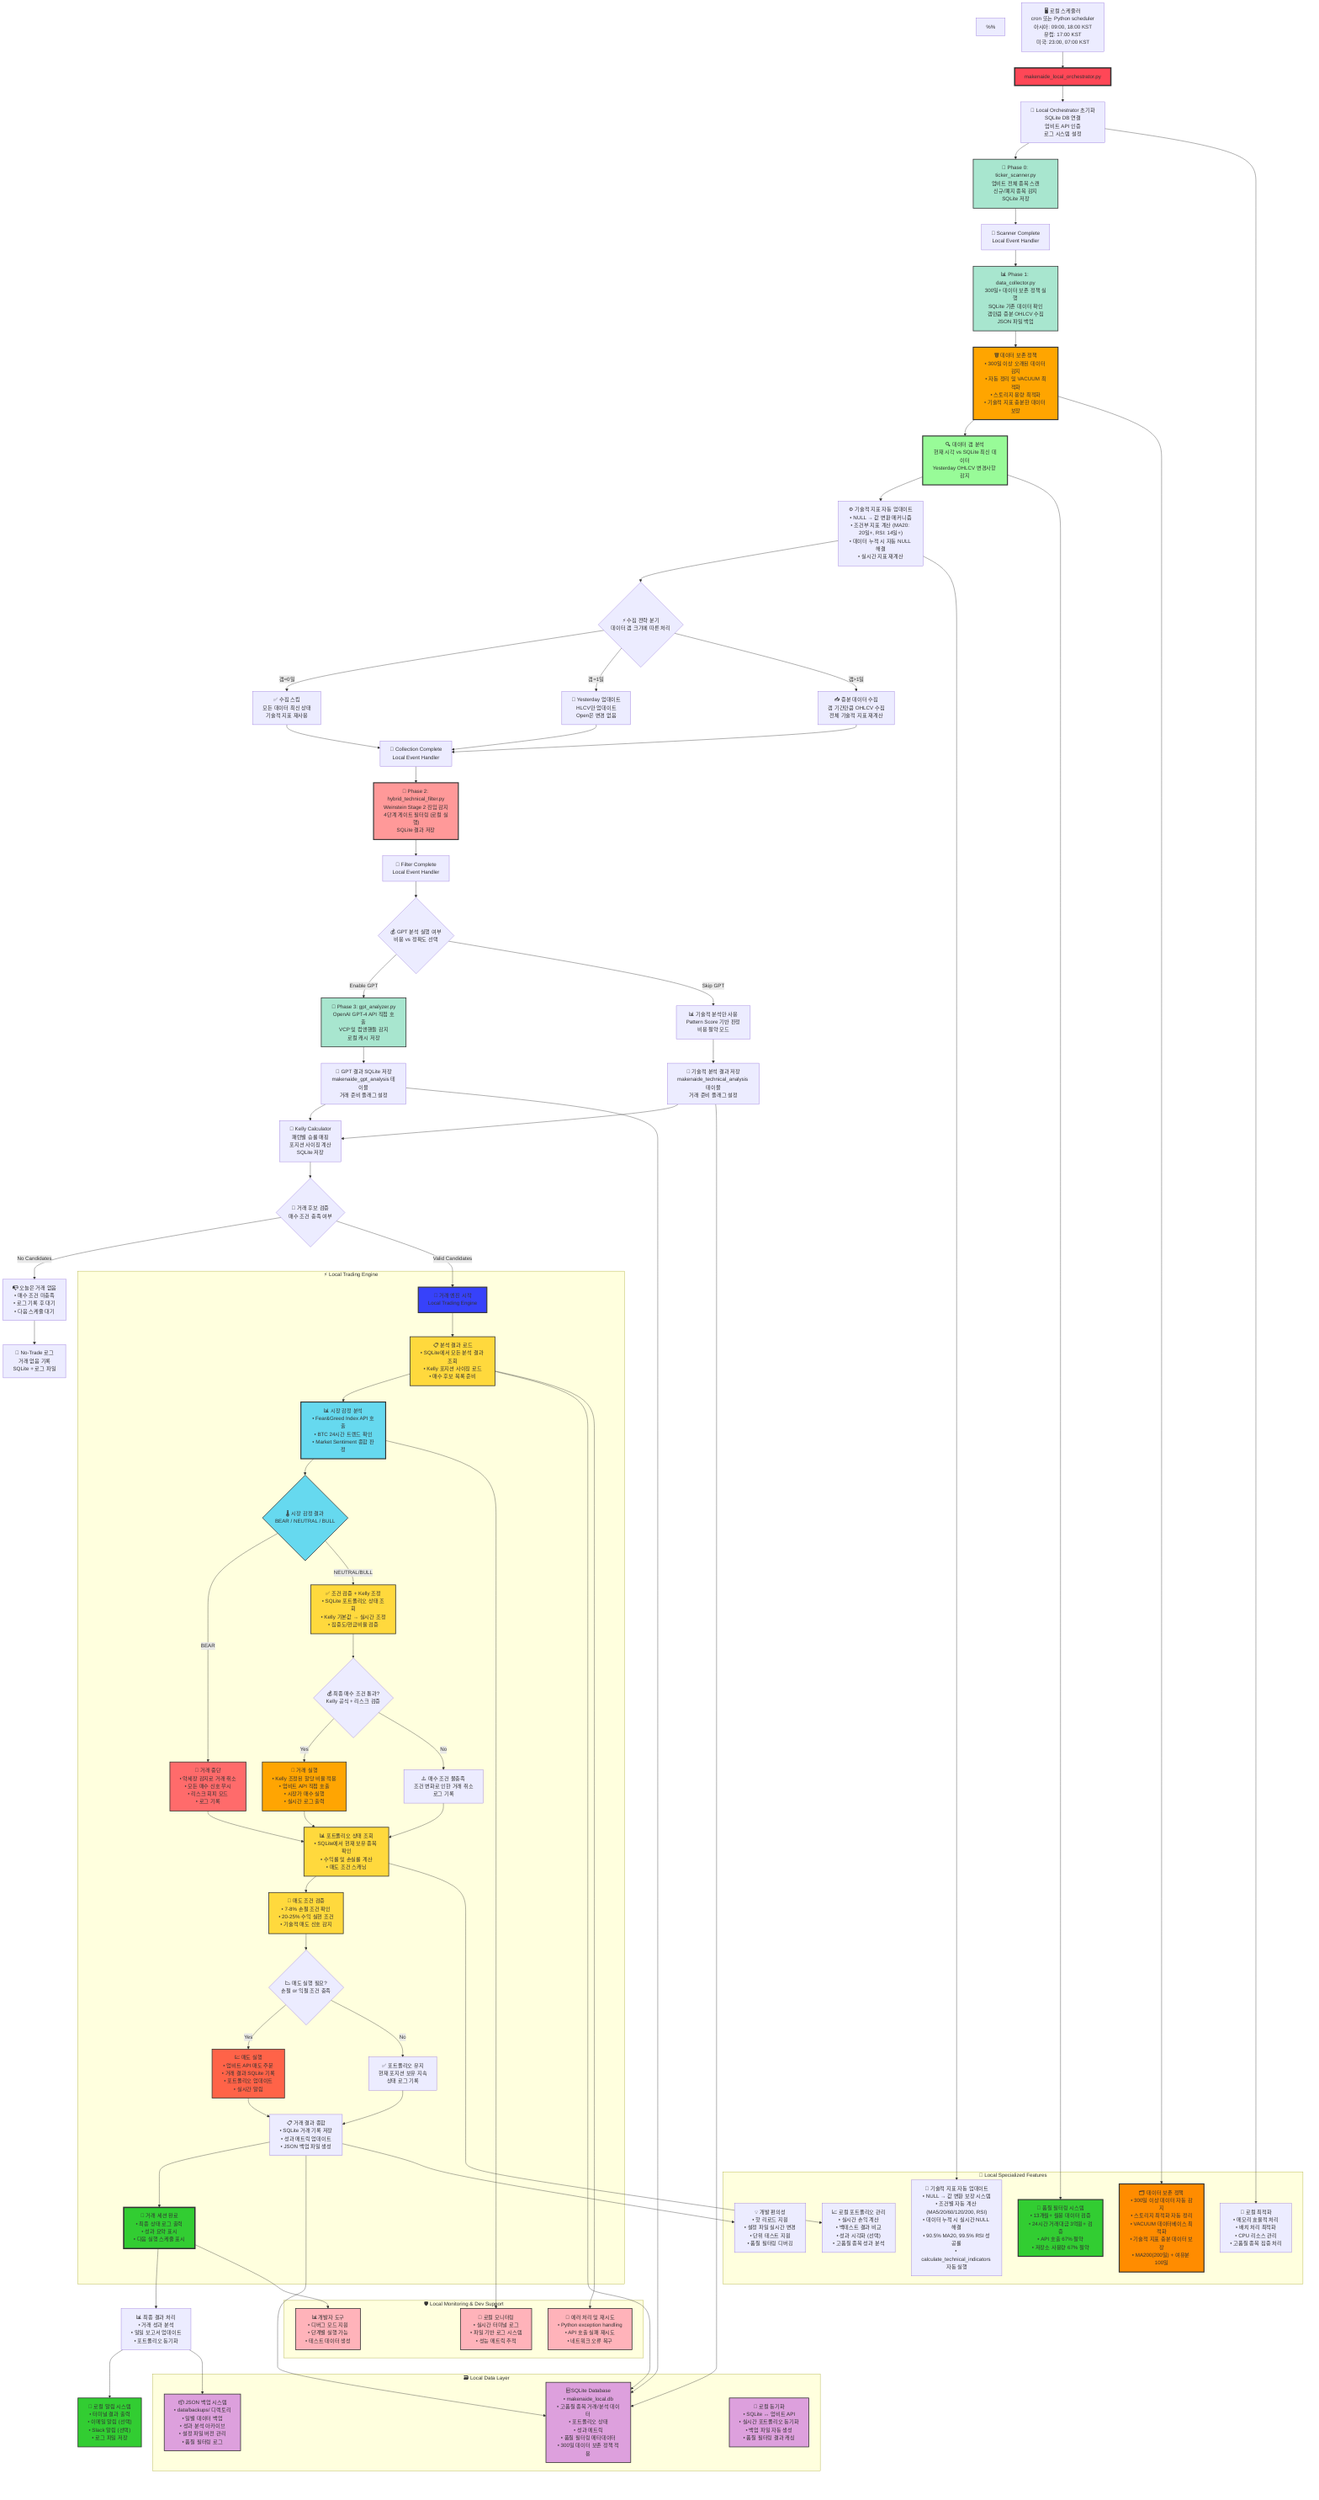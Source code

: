 graph TD
    %% ========================================================================
    %% Makenaide Local Operation Pipeline
    %% 로컬 환경 기반 암호화폐 자동매매 시스템
    %%
    %% 🏠 LOCAL ARCHITECTURE: 단일 머신 통합 실행
    %% - AWS 의존성 제거: DynamoDB → SQLite, Lambda → Python Scripts
    %% - 비용 최적화: 클라우드 비용 0원, 전력비만 발생
    %% - 개발 편의성: 로컬 디버깅, 실시간 로그 확인
    %%
    %% ✅ Local 최적화 특징:
    %% - 통합 프로세스: 단일 Python 스크립트로 전체 파이프라인 실행
    %% - 실시간 모니터링: 터미널 기반 실시간 로그 출력
    %% - 데이터 지속성: SQLite DB + JSON 파일 백업
    %% - 개발자 친화적: 코드 수정 후 즉시 테스트 가능
    %% ========================================================================

    %% 로컬 실행 트리거 시스템
    A1["🖥️ 로컬 스케줄러<br/>cron 또는 Python scheduler<br/>아시아: 09:00, 18:00 KST<br/>유럽: 17:00 KST<br/>미국: 23:00, 07:00 KST"] --> B[makenaide_local_orchestrator.py]

    %% 로컬 통합 오케스트레이터
    B --> C["🎯 Local Orchestrator 초기화<br/>SQLite DB 연결<br/>업비트 API 인증<br/>로그 시스템 설정"]

    %% Stage 1: Local Analysis Pipeline
    C --> D["📡 Phase 0: ticker_scanner.py<br/>업비트 전체 종목 스캔<br/>신규/폐지 종목 감지<br/>SQLite 저장"]

    D --> D1["🔔 Scanner Complete<br/>Local Event Handler"]

    D1 --> E["📊 Phase 1: data_collector.py<br/>300일+ 데이터 보존 정책 실행<br/>SQLite 기존 데이터 확인<br/>갭만큼 증분 OHLCV 수집<br/>JSON 파일 백업"]

    E --> E_R["🗑️ 데이터 보존 정책<br/>• 300일 이상 오래된 데이터 감지<br/>• 자동 정리 및 VACUUM 최적화<br/>• 스토리지 용량 최적화<br/>• 기술적 지표 충분한 데이터 보장"]

    E_R --> E0["🔍 데이터 갭 분석<br/>현재 시각 vs SQLite 최신 데이터<br/>Yesterday OHLCV 변경사항 감지"]

    E0 --> E_TI["⚙️ 기술적 지표 자동 업데이트<br/>• NULL → 값 변환 메커니즘<br/>• 조건부 지표 계산 (MA20: 20일+, RSI: 14일+)<br/>• 데이터 누적 시 자동 NULL 해결<br/>• 실시간 지표 재계산"]

    E_TI --> E1{"⚡ 수집 전략 분기<br/>데이터 갭 크기에 따른 처리"}

    E1 -->|갭=0일| E2["✅ 수집 스킵<br/>모든 데이터 최신 상태<br/>기술적 지표 재사용"]
    E1 -->|갭=1일| E3["🔄 Yesterday 업데이트<br/>HLCV만 업데이트<br/>Open은 변경 없음"]
    E1 -->|갭>1일| E4["📥 증분 데이터 수집<br/>갭 기간만큼 OHLCV 수집<br/>전체 기술적 지표 재계산"]

    E2 --> E5["🔔 Collection Complete<br/>Local Event Handler"]
    E3 --> E5
    E4 --> E5

    %% ========================================================================
    %% Local Phase 2: 통합 기술적 필터링
    %% - Serverless 분산 실행 → 로컬 단일 프로세스 실행
    %% - hybrid_technical_filter.py: Weinstein Stage 2 진입 감지 + 4단계 게이트 필터링
    %% - 메모리 효율성: 배치 처리로 메모리 사용량 최적화
    %% ========================================================================

    E5 --> F["🎯 Phase 2: hybrid_technical_filter.py<br/>Weinstein Stage 2 진입 감지<br/>4단계 게이트 필터링 (로컬 실행)<br/>SQLite 결과 저장"]

    F --> F1["🔔 Filter Complete<br/>Local Event Handler"]

    %% ========================================================================
    %% Local Phase 3: GPT 분석 (선택적)
    %% - OpenAI API 직접 호출 (AWS Lambda 대신)
    %% - 비용 절약: 필요한 경우에만 실행
    %% - 로컬 캐싱: 동일 패턴 재분석 방지
    %% ========================================================================

    F1 --> G{"💰 GPT 분석 실행 여부<br/>비용 vs 정확도 선택"}

    G -->|Enable GPT| H["🤖 Phase 3: gpt_analyzer.py<br/>OpenAI GPT-4 API 직접 호출<br/>VCP 및 컵앤핸들 감지<br/>로컬 캐시 저장"]

    G -->|Skip GPT| H1["📊 기술적 분석만 사용<br/>Pattern Score 기반 판정<br/>비용 절약 모드"]

    H --> H2["💾 GPT 결과 SQLite 저장<br/>makenaide_gpt_analysis 테이블<br/>거래 준비 플래그 설정"]

    H1 --> H3["💾 기술적 분석 결과 저장<br/>makenaide_technical_analysis 테이블<br/>거래 준비 플래그 설정"]

    H2 --> H4["🧮 Kelly Calculator<br/>패턴별 승률 매핑<br/>포지션 사이징 계산<br/>SQLite 저장"]

    H3 --> H4

    %% ========================================================================
    %% Stage 2: Local Trading Engine
    %% - 단일 프로세스에서 실시간 거래 실행
    %% - 포트폴리오 관리: SQLite 기반 상태 관리
    %% - 실시간 모니터링: 터미널 출력 + 로그 파일
    %% ========================================================================

    H4 --> I{"🚦 거래 후보 검증<br/>매수 조건 충족 여부"}

    I -->|No Candidates| J["📭 오늘은 거래 없음<br/>• 매수 조건 미충족<br/>• 로그 기록 후 대기<br/>• 다음 스케줄 대기"]

    I -->|Valid Candidates| K["🔔 거래 엔진 시작<br/>Local Trading Engine"]

    subgraph "⚡ Local Trading Engine"
        K --> L["📋 분석 결과 로드<br/>• SQLite에서 모든 분석 결과 조회<br/>• Kelly 포지션 사이징 로드<br/>• 매수 후보 목록 준비"]

        L --> M["📊 시장 감정 분석<br/>• Fear&Greed Index API 호출<br/>• BTC 24시간 트렌드 확인<br/>• Market Sentiment 종합 판정"]

        M --> N1{"🌡️ 시장 감정 결과<br/>BEAR / NEUTRAL / BULL"}

        N1 -->|BEAR| N2["🚫 거래 중단<br/>• 약세장 감지로 거래 취소<br/>• 모든 매수 신호 무시<br/>• 리스크 회피 모드<br/>• 로그 기록"]

        N1 -->|NEUTRAL/BULL| O["✅ 조건 검증 + Kelly 조정<br/>• SQLite 포트폴리오 상태 조회<br/>• Kelly 기본값 → 실시간 조정<br/>• 집중도/현금비율 검증"]

        O --> P{"💰 최종 매수 조건 통과?<br/>Kelly 공식 + 리스크 검증"}

        N2 --> S

        P -->|Yes| Q["💸 거래 실행<br/>• Kelly 조정된 할당 비율 적용<br/>• 업비트 API 직접 호출<br/>• 시장가 매수 실행<br/>• 실시간 로그 출력"]

        P -->|No| R["⚠️ 매수 조건 불충족<br/>조건 변화로 인한 거래 취소<br/>로그 기록"]

        Q --> S["📊 포트폴리오 상태 조회<br/>• SQLite에서 현재 보유 종목 확인<br/>• 수익률 및 손실률 계산<br/>• 매도 조건 스캐닝"]

        R --> S

        S --> T["🎯 매도 조건 검증<br/>• 7-8% 손절 조건 확인<br/>• 20-25% 수익 실현 조건<br/>• 기술적 매도 신호 감지"]

        T --> U{"📉 매도 실행 필요?<br/>손절 or 익절 조건 충족"}

        U -->|Yes| V["💹 매도 실행<br/>• 업비트 API 매도 주문<br/>• 거래 결과 SQLite 기록<br/>• 포트폴리오 업데이트<br/>• 실시간 알림"]

        U -->|No| W["✅ 포트폴리오 유지<br/>현재 포지션 보유 지속<br/>상태 로그 기록"]

        V --> X["📋 거래 결과 종합<br/>• SQLite 거래 기록 저장<br/>• 성과 메트릭 업데이트<br/>• JSON 백업 파일 생성"]

        W --> X

        X --> Y["🏁 거래 세션 완료<br/>• 최종 상태 로그 출력<br/>• 성과 요약 표시<br/>• 다음 실행 스케줄 표시"]
    end

    %% ========================================================================
    %% 로컬 결과 처리 및 알림 시스템
    %% ========================================================================
    Y --> Z["📊 최종 결과 처리<br/>• 거래 성과 분석<br/>• 일일 보고서 업데이트<br/>• 포트폴리오 동기화"]

    Z --> AA["🔔 로컬 알림 시스템<br/>• 터미널 결과 출력<br/>• 이메일 알림 (선택)<br/>• Slack 알림 (선택)<br/>• 로그 파일 저장"]

    J --> BB["📝 No-Trade 로그<br/>거래 없음 기록<br/>SQLite + 로그 파일"]

    %% ========================================================================
    %% 로컬 데이터 저장소 및 백업 시스템
    %% ========================================================================
    subgraph "🗃️ Local Data Layer"
        CC["🗄️ SQLite Database<br/>• makenaide_local.db<br/>• 고품질 종목 거래/분석 데이터<br/>• 포트폴리오 상태<br/>• 성과 메트릭<br/>• 품질 필터링 메타데이터<br/>• 300일 데이터 보존 정책 적용"]

        DD["📦 JSON 백업 시스템<br/>• data/backups/ 디렉토리<br/>• 일별 데이터 백업<br/>• 성과 분석 아카이브<br/>• 설정 파일 버전 관리<br/>• 품질 필터링 로그"]

        EE["🔄 로컬 동기화<br/>• SQLite ↔ 업비트 API<br/>• 실시간 포트폴리오 동기화<br/>• 백업 파일 자동 생성<br/>• 품질 필터링 결과 캐싱"]
    end

    %% ========================================================================
    %% 로컬 모니터링 및 개발 지원 시스템
    %% ========================================================================
    subgraph "🛡️ Local Monitoring & Dev Support"
        FF["🔄 에러 처리 및 재시도<br/>• Python exception handling<br/>• API 호출 실패 재시도<br/>• 네트워크 오류 복구"]

        GG["🚨 로컬 모니터링<br/>• 실시간 터미널 로그<br/>• 파일 기반 로그 시스템<br/>• 성능 메트릭 추적"]

        HH["📊 개발자 도구<br/>• 디버그 모드 지원<br/>• 단계별 실행 가능<br/>• 테스트 데이터 생성"]
    end

    %% ========================================================================
    %% 로컬 특화 기능
    %% ========================================================================
    subgraph "🚀 Local Specialized Features"
        II["🧠 로컬 최적화<br/>• 메모리 효율적 처리<br/>• 배치 처리 최적화<br/>• CPU 리소스 관리<br/>• 고품질 종목 집중 처리"]

        JJ["💡 개발 편의성<br/>• 핫 리로드 지원<br/>• 설정 파일 실시간 변경<br/>• 단위 테스트 지원<br/>• 품질 필터링 디버깅"]

        KK["📈 로컬 포트폴리오 관리<br/>• 실시간 손익 계산<br/>• 백테스트 결과 비교<br/>• 성과 시각화 (선택)<br/>• 고품질 종목 성과 분석"]

        LL["🎯 품질 필터링 시스템<br/>• 13개월+ 월봉 데이터 검증<br/>• 24시간 거래대금 3억원+ 검증<br/>• API 호출 67% 절약<br/>• 저장소 사용량 67% 절약"]

        MM["🗂️ 데이터 보존 정책<br/>• 300일 이상 데이터 자동 감지<br/>• 스토리지 최적화 자동 정리<br/>• VACUUM 데이터베이스 최적화<br/>• 기술적 지표 충분 데이터 보장<br/>• MA200(200일) + 여유분 100일"]

        NN["🔢 기술적 지표 자동 업데이트<br/>• NULL → 값 변환 보장 시스템<br/>• 조건별 자동 계산 (MA5/20/60/120/200, RSI)<br/>• 데이터 누적 시 실시간 NULL 해결<br/>• 90.5% MA20, 99.5% RSI 성공률<br/>• calculate_technical_indicators 자동 실행"]
    end

    %% ========================================================================
    %% 연결선 정의 (로컬 데이터 흐름)
    %% ========================================================================
    H2 --> CC
    H3 --> CC
    L --> CC
    X --> CC
    Z --> DD

    L --> FF
    M --> GG
    Y --> HH

    C --> II
    X --> JJ
    S --> KK
    E0 --> LL
    E_R --> MM
    E_TI --> NN

    %% ========================================================================
    %% 스타일링 (Local 테마)
    %% ========================================================================
    style B fill:#ff4757,stroke:#333,stroke-width:4px
    style K fill:#3742fa,stroke:#333,stroke-width:3px
    style L fill:#2ed573,stroke:#333,stroke-width:2px
    style Q fill:#ffa502,stroke:#333,stroke-width:2px
    style V fill:#ff6348,stroke:#333,stroke-width:2px
    style Y fill:#32cd32,stroke:#333,stroke-width:4px
    style AA fill:#32cd32,stroke:#333,stroke-width:2px

    %% Local Analysis Pipeline
    style D fill:#a8e6cf,stroke:#333,stroke-width:2px
    style E fill:#a8e6cf,stroke:#333,stroke-width:2px
    style F fill:#ff9999,stroke:#333,stroke-width:3px
    style H fill:#a8e6cf,stroke:#333,stroke-width:2px

    %% Local Trading Engine
    style L fill:#ffd93d,stroke:#333,stroke-width:2px
    style M fill:#66d9ef,stroke:#333,stroke-width:3px
    style N1 fill:#66d9ef,stroke:#333,stroke-width:2px
    style N2 fill:#ff6b6b,stroke:#333,stroke-width:2px
    style O fill:#ffd93d,stroke:#333,stroke-width:2px
    style S fill:#ffd93d,stroke:#333,stroke-width:2px
    style T fill:#ffd93d,stroke:#333,stroke-width:2px

    %% Local Data Layer
    style CC fill:#dda0dd,stroke:#333,stroke-width:2px
    style DD fill:#dda0dd,stroke:#333,stroke-width:2px
    style EE fill:#dda0dd,stroke:#333,stroke-width:2px

    %% Local Monitoring System
    style FF fill:#ffb3ba,stroke:#333,stroke-width:2px
    style GG fill:#ffb3ba,stroke:#333,stroke-width:2px
    style HH fill:#ffb3ba,stroke:#333,stroke-width:2px

    %% Quality Filtering & Data Retention System
    style E0 fill:#98fb98,stroke:#333,stroke-width:3px
    style E_R fill:#ffa500,stroke:#333,stroke-width:3px
    style LL fill:#32cd32,stroke:#333,stroke-width:3px
    style MM fill:#ff8c00,stroke:#333,stroke-width:3px